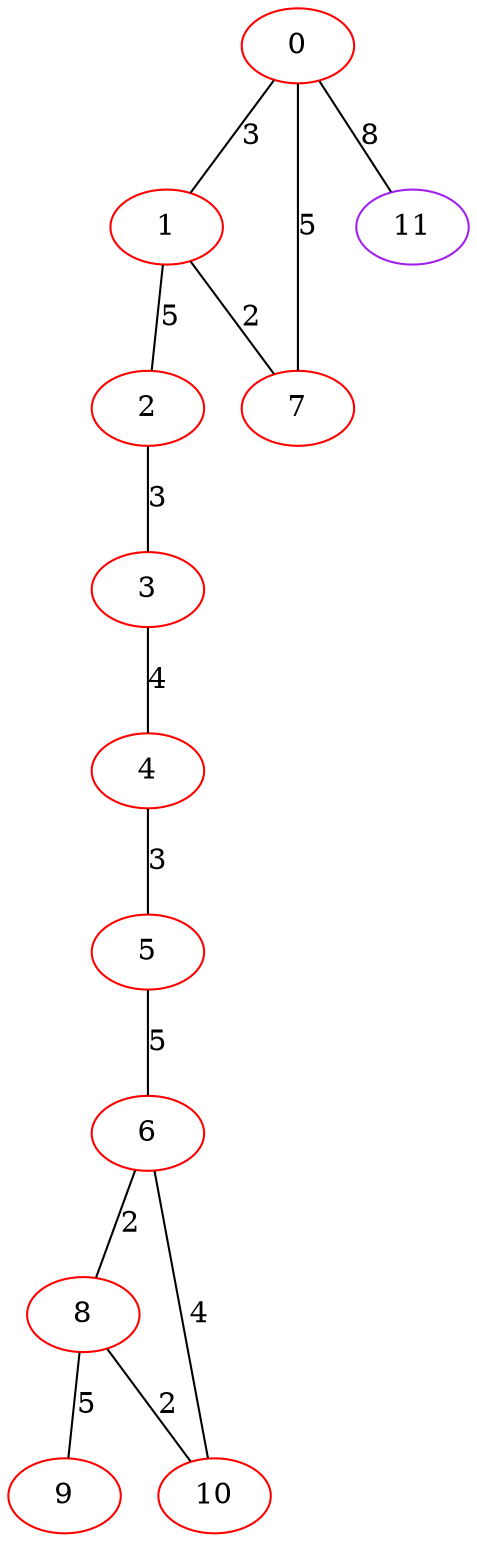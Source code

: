 graph "" {
0 [color=red, weight=1];
1 [color=red, weight=1];
2 [color=red, weight=1];
3 [color=red, weight=1];
4 [color=red, weight=1];
5 [color=red, weight=1];
6 [color=red, weight=1];
7 [color=red, weight=1];
8 [color=red, weight=1];
9 [color=red, weight=1];
10 [color=red, weight=1];
11 [color=purple, weight=4];
0 -- 1  [key=0, label=3];
0 -- 11  [key=0, label=8];
0 -- 7  [key=0, label=5];
1 -- 2  [key=0, label=5];
1 -- 7  [key=0, label=2];
2 -- 3  [key=0, label=3];
3 -- 4  [key=0, label=4];
4 -- 5  [key=0, label=3];
5 -- 6  [key=0, label=5];
6 -- 8  [key=0, label=2];
6 -- 10  [key=0, label=4];
8 -- 9  [key=0, label=5];
8 -- 10  [key=0, label=2];
}
